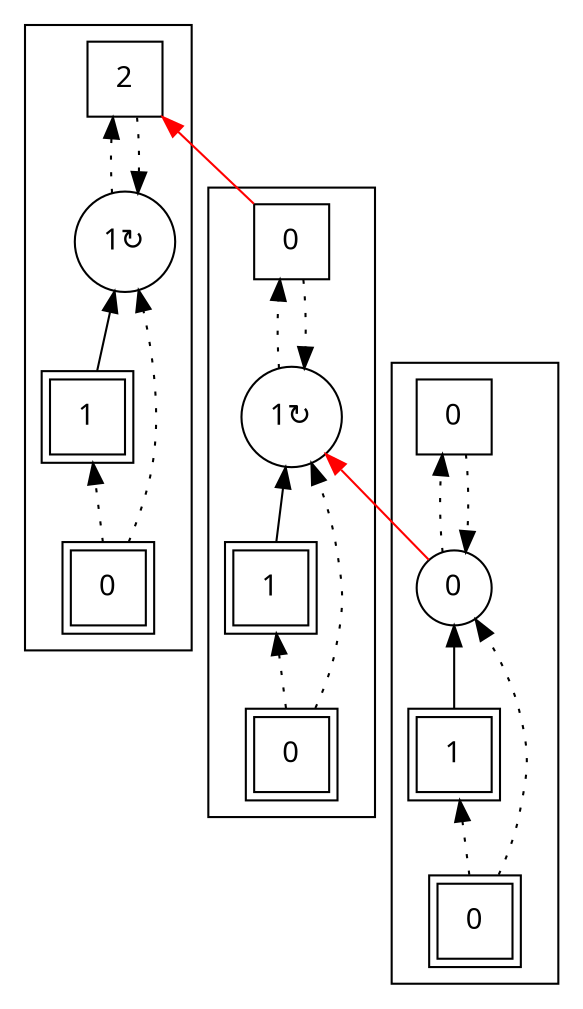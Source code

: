 digraph G {
rankdir = BT;
subgraph cluster_Player1X1XGround0X1XSausage0X1XIsland0X1X {
Node [ fontname="Apple Symbols"];
Player1X1XGround0X1XSausage0X1XIsland0X1X_Player[ label ="1"  shape=square peripheries=2 ];
Player1X1XGround0X1XSausage0X1XIsland0X1X_Ground[ label ="0"  shape=square peripheries=2 ];
Player1X1XGround0X1XSausage0X1XIsland0X1X_Sausage[ label ="0"  shape=circle ];
Player1X1XGround0X1XSausage0X1XIsland0X1X_Island[ label ="0"  shape=square ];
	"Player1X1XGround0X1XSausage0X1XIsland0X1X_Ground" -> "Player1X1XGround0X1XSausage0X1XIsland0X1X_Player" [style=dotted];
	"Player1X1XGround0X1XSausage0X1XIsland0X1X_Player" -> "Player1X1XGround0X1XSausage0X1XIsland0X1X_Sausage";
	"Player1X1XGround0X1XSausage0X1XIsland0X1X_Ground" -> "Player1X1XGround0X1XSausage0X1XIsland0X1X_Sausage" [style=dotted];
	"Player1X1XGround0X1XSausage0X1XIsland0X1X_Island" -> "Player1X1XGround0X1XSausage0X1XIsland0X1X_Sausage" [style=dotted];
	"Player1X1XGround0X1XSausage0X1XIsland0X1X_Sausage" -> "Player1X1XGround0X1XSausage0X1XIsland0X1X_Island" [style=dotted];
}
subgraph cluster_Player1X1XGround0X1XSausage1X2XIsland0X1X {
Node [ fontname="Apple Symbols"];
Player1X1XGround0X1XSausage1X2XIsland0X1X_Player[ label ="1"  shape=square peripheries=2 ];
Player1X1XGround0X1XSausage1X2XIsland0X1X_Ground[ label ="0"  shape=square peripheries=2 ];
Player1X1XGround0X1XSausage1X2XIsland0X1X_Sausage[ label ="1&#8635;"  shape=circle ];
Player1X1XGround0X1XSausage1X2XIsland0X1X_Island[ label ="0"  shape=square ];
	"Player1X1XGround0X1XSausage1X2XIsland0X1X_Ground" -> "Player1X1XGround0X1XSausage1X2XIsland0X1X_Player" [style=dotted];
	"Player1X1XGround0X1XSausage1X2XIsland0X1X_Player" -> "Player1X1XGround0X1XSausage1X2XIsland0X1X_Sausage";
	"Player1X1XGround0X1XSausage1X2XIsland0X1X_Ground" -> "Player1X1XGround0X1XSausage1X2XIsland0X1X_Sausage" [style=dotted];
	"Player1X1XGround0X1XSausage1X2XIsland0X1X_Island" -> "Player1X1XGround0X1XSausage1X2XIsland0X1X_Sausage" [style=dotted];
	"Player1X1XGround0X1XSausage1X2XIsland0X1X_Sausage" -> "Player1X1XGround0X1XSausage1X2XIsland0X1X_Island" [style=dotted];
}
subgraph cluster_Player1X1XGround0X1XSausage1X2XIsland2X1X {
Node [ fontname="Apple Symbols"];
Player1X1XGround0X1XSausage1X2XIsland2X1X_Player[ label ="1"  shape=square peripheries=2 ];
Player1X1XGround0X1XSausage1X2XIsland2X1X_Ground[ label ="0"  shape=square peripheries=2 ];
Player1X1XGround0X1XSausage1X2XIsland2X1X_Sausage[ label ="1&#8635;"  shape=circle ];
Player1X1XGround0X1XSausage1X2XIsland2X1X_Island[ label ="2"  shape=square ];
	"Player1X1XGround0X1XSausage1X2XIsland2X1X_Ground" -> "Player1X1XGround0X1XSausage1X2XIsland2X1X_Player" [style=dotted];
	"Player1X1XGround0X1XSausage1X2XIsland2X1X_Player" -> "Player1X1XGround0X1XSausage1X2XIsland2X1X_Sausage";
	"Player1X1XGround0X1XSausage1X2XIsland2X1X_Ground" -> "Player1X1XGround0X1XSausage1X2XIsland2X1X_Sausage" [style=dotted];
	"Player1X1XGround0X1XSausage1X2XIsland2X1X_Island" -> "Player1X1XGround0X1XSausage1X2XIsland2X1X_Sausage" [style=dotted];
	"Player1X1XGround0X1XSausage1X2XIsland2X1X_Sausage" -> "Player1X1XGround0X1XSausage1X2XIsland2X1X_Island" [style=dotted];
}
	"Player1X1XGround0X1XSausage0X1XIsland0X1X_Sausage" -> "Player1X1XGround0X1XSausage1X2XIsland0X1X_Sausage" [ ltail = Player1X1XGround0X1XSausage0X1XIsland0X1X_Sausage rtail = Player1X1XGround0X1XSausage1X2XIsland0X1X_Sausage color=red ];
	"Player1X1XGround0X1XSausage1X2XIsland0X1X_Island" -> "Player1X1XGround0X1XSausage1X2XIsland2X1X_Island" [ ltail = Player1X1XGround0X1XSausage1X2XIsland0X1X_Island rtail = Player1X1XGround0X1XSausage1X2XIsland2X1X_Island color=red ];
}